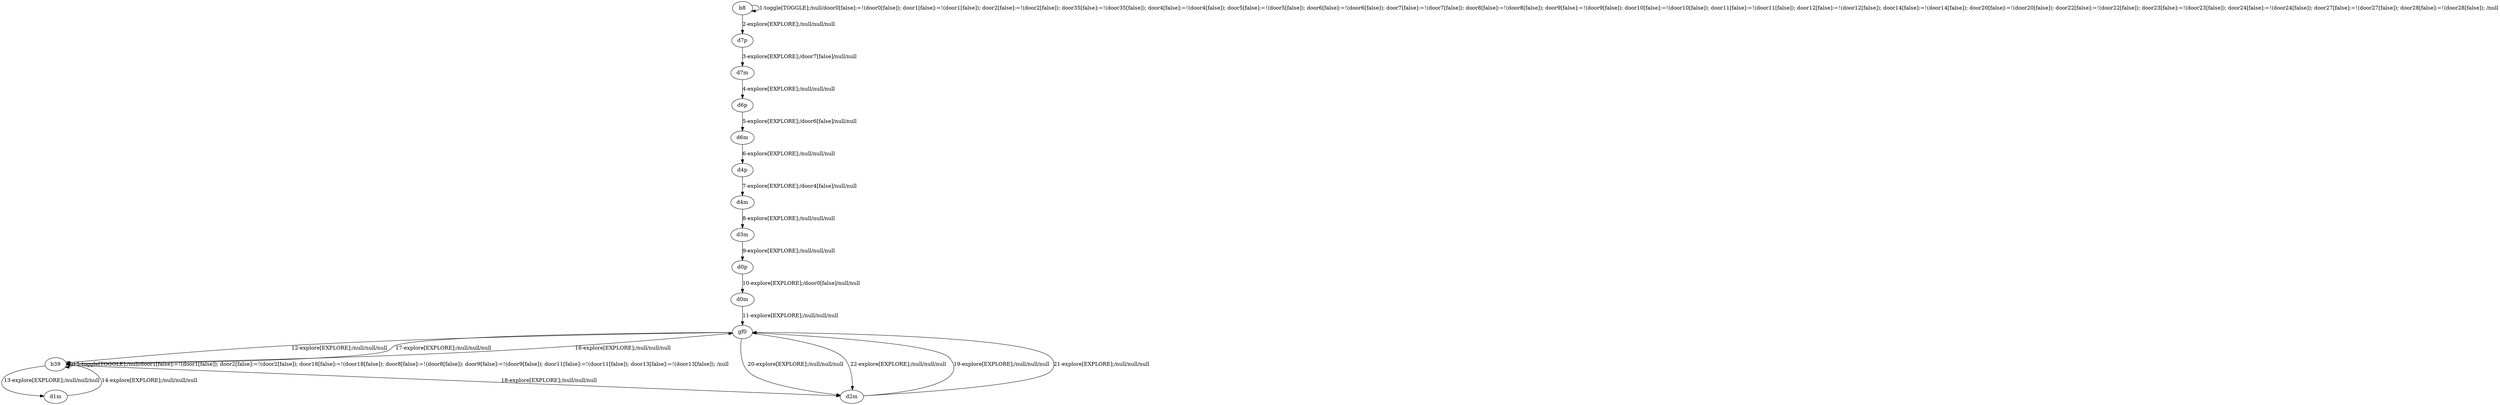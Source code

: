 # Total number of goals covered by this test: 1
# b39 --> gf0

digraph g {
"b8" -> "b8" [label = "1-toggle[TOGGLE];/null/door0[false]:=!(door0[false]); door1[false]:=!(door1[false]); door2[false]:=!(door2[false]); door35[false]:=!(door35[false]); door4[false]:=!(door4[false]); door5[false]:=!(door5[false]); door6[false]:=!(door6[false]); door7[false]:=!(door7[false]); door8[false]:=!(door8[false]); door9[false]:=!(door9[false]); door10[false]:=!(door10[false]); door11[false]:=!(door11[false]); door12[false]:=!(door12[false]); door14[false]:=!(door14[false]); door20[false]:=!(door20[false]); door22[false]:=!(door22[false]); door23[false]:=!(door23[false]); door24[false]:=!(door24[false]); door27[false]:=!(door27[false]); door28[false]:=!(door28[false]); /null"];
"b8" -> "d7p" [label = "2-explore[EXPLORE];/null/null/null"];
"d7p" -> "d7m" [label = "3-explore[EXPLORE];/door7[false]/null/null"];
"d7m" -> "d6p" [label = "4-explore[EXPLORE];/null/null/null"];
"d6p" -> "d6m" [label = "5-explore[EXPLORE];/door6[false]/null/null"];
"d6m" -> "d4p" [label = "6-explore[EXPLORE];/null/null/null"];
"d4p" -> "d4m" [label = "7-explore[EXPLORE];/door4[false]/null/null"];
"d4m" -> "d3m" [label = "8-explore[EXPLORE];/null/null/null"];
"d3m" -> "d0p" [label = "9-explore[EXPLORE];/null/null/null"];
"d0p" -> "d0m" [label = "10-explore[EXPLORE];/door0[false]/null/null"];
"d0m" -> "gf0" [label = "11-explore[EXPLORE];/null/null/null"];
"gf0" -> "b39" [label = "12-explore[EXPLORE];/null/null/null"];
"b39" -> "d1m" [label = "13-explore[EXPLORE];/null/null/null"];
"d1m" -> "b39" [label = "14-explore[EXPLORE];/null/null/null"];
"b39" -> "b39" [label = "15-toggle[TOGGLE];/null/door1[false]:=!(door1[false]); door2[false]:=!(door2[false]); door18[false]:=!(door18[false]); door8[false]:=!(door8[false]); door9[false]:=!(door9[false]); door11[false]:=!(door11[false]); door13[false]:=!(door13[false]); /null"];
"b39" -> "gf0" [label = "16-explore[EXPLORE];/null/null/null"];
"gf0" -> "b39" [label = "17-explore[EXPLORE];/null/null/null"];
"b39" -> "d2m" [label = "18-explore[EXPLORE];/null/null/null"];
"d2m" -> "gf0" [label = "19-explore[EXPLORE];/null/null/null"];
"gf0" -> "d2m" [label = "20-explore[EXPLORE];/null/null/null"];
"d2m" -> "gf0" [label = "21-explore[EXPLORE];/null/null/null"];
"gf0" -> "d2m" [label = "22-explore[EXPLORE];/null/null/null"];
}